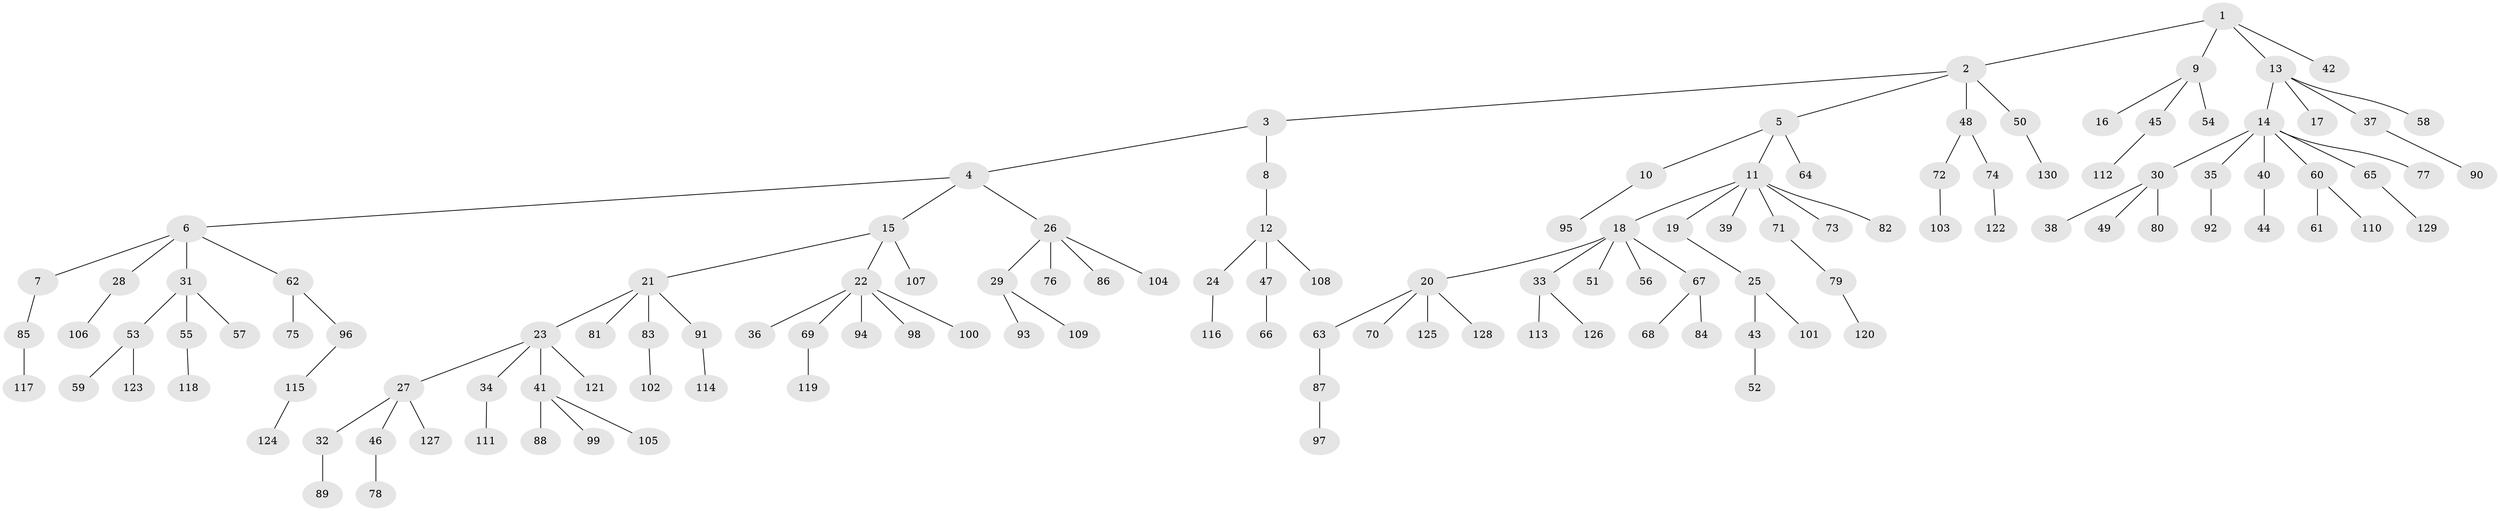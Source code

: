 // Generated by graph-tools (version 1.1) at 2025/11/02/27/25 16:11:26]
// undirected, 130 vertices, 129 edges
graph export_dot {
graph [start="1"]
  node [color=gray90,style=filled];
  1;
  2;
  3;
  4;
  5;
  6;
  7;
  8;
  9;
  10;
  11;
  12;
  13;
  14;
  15;
  16;
  17;
  18;
  19;
  20;
  21;
  22;
  23;
  24;
  25;
  26;
  27;
  28;
  29;
  30;
  31;
  32;
  33;
  34;
  35;
  36;
  37;
  38;
  39;
  40;
  41;
  42;
  43;
  44;
  45;
  46;
  47;
  48;
  49;
  50;
  51;
  52;
  53;
  54;
  55;
  56;
  57;
  58;
  59;
  60;
  61;
  62;
  63;
  64;
  65;
  66;
  67;
  68;
  69;
  70;
  71;
  72;
  73;
  74;
  75;
  76;
  77;
  78;
  79;
  80;
  81;
  82;
  83;
  84;
  85;
  86;
  87;
  88;
  89;
  90;
  91;
  92;
  93;
  94;
  95;
  96;
  97;
  98;
  99;
  100;
  101;
  102;
  103;
  104;
  105;
  106;
  107;
  108;
  109;
  110;
  111;
  112;
  113;
  114;
  115;
  116;
  117;
  118;
  119;
  120;
  121;
  122;
  123;
  124;
  125;
  126;
  127;
  128;
  129;
  130;
  1 -- 2;
  1 -- 9;
  1 -- 13;
  1 -- 42;
  2 -- 3;
  2 -- 5;
  2 -- 48;
  2 -- 50;
  3 -- 4;
  3 -- 8;
  4 -- 6;
  4 -- 15;
  4 -- 26;
  5 -- 10;
  5 -- 11;
  5 -- 64;
  6 -- 7;
  6 -- 28;
  6 -- 31;
  6 -- 62;
  7 -- 85;
  8 -- 12;
  9 -- 16;
  9 -- 45;
  9 -- 54;
  10 -- 95;
  11 -- 18;
  11 -- 19;
  11 -- 39;
  11 -- 71;
  11 -- 73;
  11 -- 82;
  12 -- 24;
  12 -- 47;
  12 -- 108;
  13 -- 14;
  13 -- 17;
  13 -- 37;
  13 -- 58;
  14 -- 30;
  14 -- 35;
  14 -- 40;
  14 -- 60;
  14 -- 65;
  14 -- 77;
  15 -- 21;
  15 -- 22;
  15 -- 107;
  18 -- 20;
  18 -- 33;
  18 -- 51;
  18 -- 56;
  18 -- 67;
  19 -- 25;
  20 -- 63;
  20 -- 70;
  20 -- 125;
  20 -- 128;
  21 -- 23;
  21 -- 81;
  21 -- 83;
  21 -- 91;
  22 -- 36;
  22 -- 69;
  22 -- 94;
  22 -- 98;
  22 -- 100;
  23 -- 27;
  23 -- 34;
  23 -- 41;
  23 -- 121;
  24 -- 116;
  25 -- 43;
  25 -- 101;
  26 -- 29;
  26 -- 76;
  26 -- 86;
  26 -- 104;
  27 -- 32;
  27 -- 46;
  27 -- 127;
  28 -- 106;
  29 -- 93;
  29 -- 109;
  30 -- 38;
  30 -- 49;
  30 -- 80;
  31 -- 53;
  31 -- 55;
  31 -- 57;
  32 -- 89;
  33 -- 113;
  33 -- 126;
  34 -- 111;
  35 -- 92;
  37 -- 90;
  40 -- 44;
  41 -- 88;
  41 -- 99;
  41 -- 105;
  43 -- 52;
  45 -- 112;
  46 -- 78;
  47 -- 66;
  48 -- 72;
  48 -- 74;
  50 -- 130;
  53 -- 59;
  53 -- 123;
  55 -- 118;
  60 -- 61;
  60 -- 110;
  62 -- 75;
  62 -- 96;
  63 -- 87;
  65 -- 129;
  67 -- 68;
  67 -- 84;
  69 -- 119;
  71 -- 79;
  72 -- 103;
  74 -- 122;
  79 -- 120;
  83 -- 102;
  85 -- 117;
  87 -- 97;
  91 -- 114;
  96 -- 115;
  115 -- 124;
}
